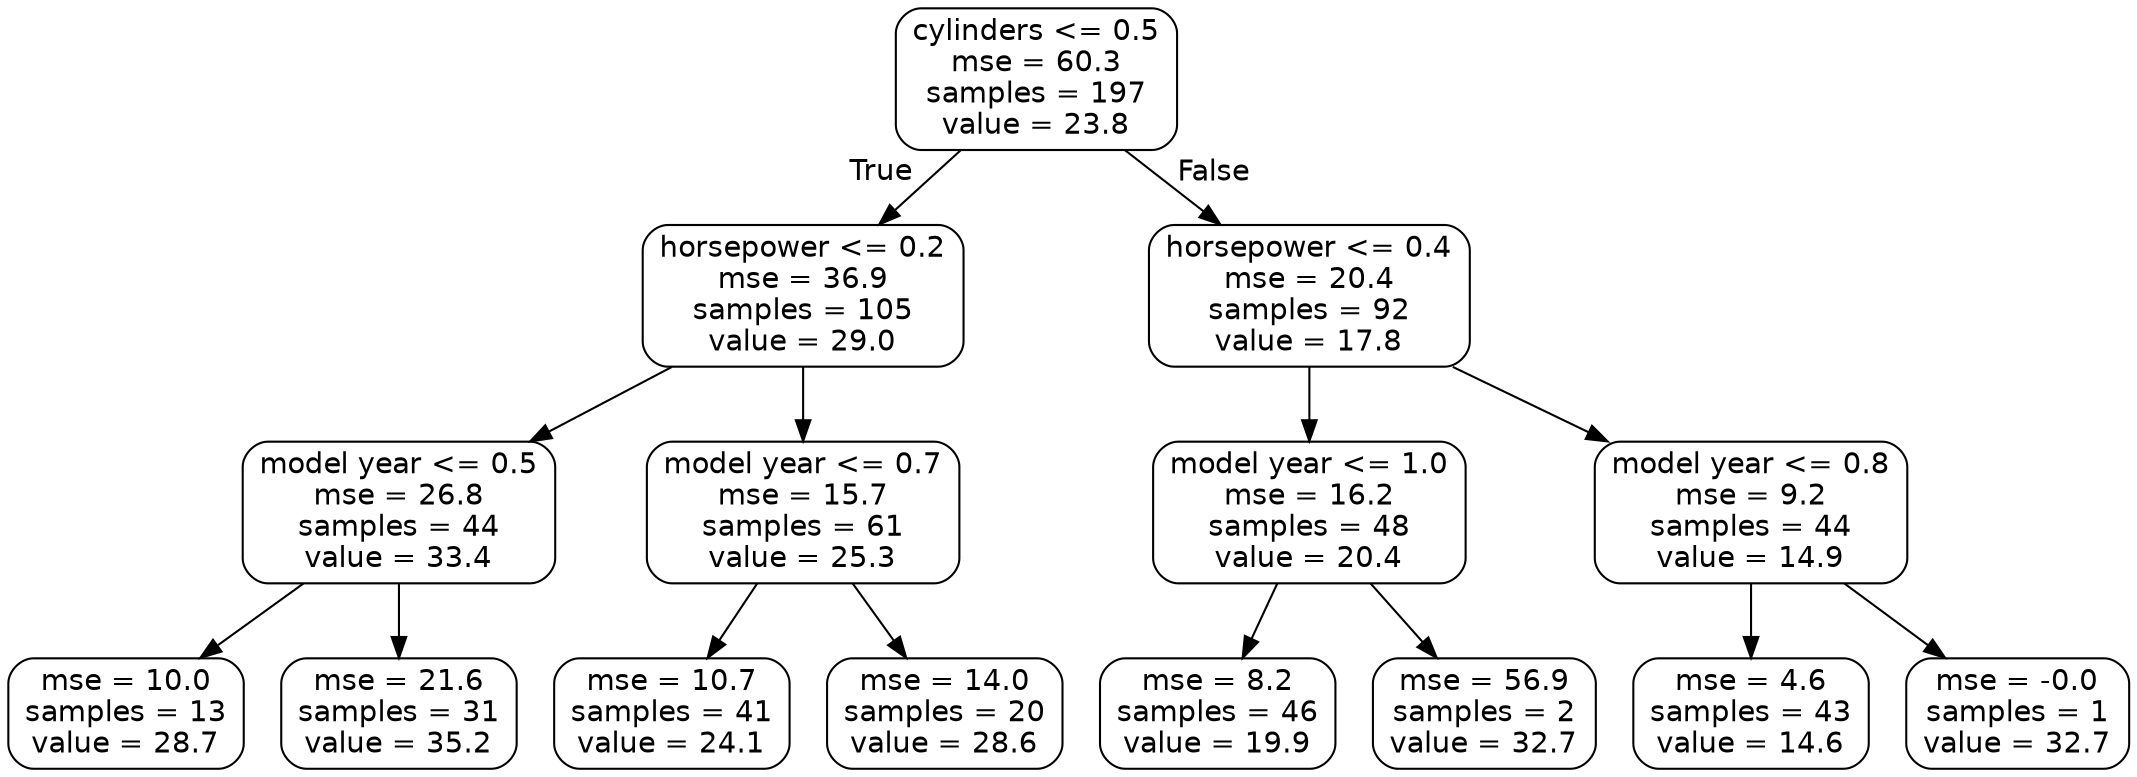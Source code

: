 digraph Tree {
node [shape=box, style="rounded", color="black", fontname=helvetica] ;
edge [fontname=helvetica] ;
0 [label="cylinders <= 0.5\nmse = 60.3\nsamples = 197\nvalue = 23.8"] ;
1 [label="horsepower <= 0.2\nmse = 36.9\nsamples = 105\nvalue = 29.0"] ;
0 -> 1 [labeldistance=2.5, labelangle=45, headlabel="True"] ;
2 [label="model year <= 0.5\nmse = 26.8\nsamples = 44\nvalue = 33.4"] ;
1 -> 2 ;
3 [label="mse = 10.0\nsamples = 13\nvalue = 28.7"] ;
2 -> 3 ;
4 [label="mse = 21.6\nsamples = 31\nvalue = 35.2"] ;
2 -> 4 ;
5 [label="model year <= 0.7\nmse = 15.7\nsamples = 61\nvalue = 25.3"] ;
1 -> 5 ;
6 [label="mse = 10.7\nsamples = 41\nvalue = 24.1"] ;
5 -> 6 ;
7 [label="mse = 14.0\nsamples = 20\nvalue = 28.6"] ;
5 -> 7 ;
8 [label="horsepower <= 0.4\nmse = 20.4\nsamples = 92\nvalue = 17.8"] ;
0 -> 8 [labeldistance=2.5, labelangle=-45, headlabel="False"] ;
9 [label="model year <= 1.0\nmse = 16.2\nsamples = 48\nvalue = 20.4"] ;
8 -> 9 ;
10 [label="mse = 8.2\nsamples = 46\nvalue = 19.9"] ;
9 -> 10 ;
11 [label="mse = 56.9\nsamples = 2\nvalue = 32.7"] ;
9 -> 11 ;
12 [label="model year <= 0.8\nmse = 9.2\nsamples = 44\nvalue = 14.9"] ;
8 -> 12 ;
13 [label="mse = 4.6\nsamples = 43\nvalue = 14.6"] ;
12 -> 13 ;
14 [label="mse = -0.0\nsamples = 1\nvalue = 32.7"] ;
12 -> 14 ;
}